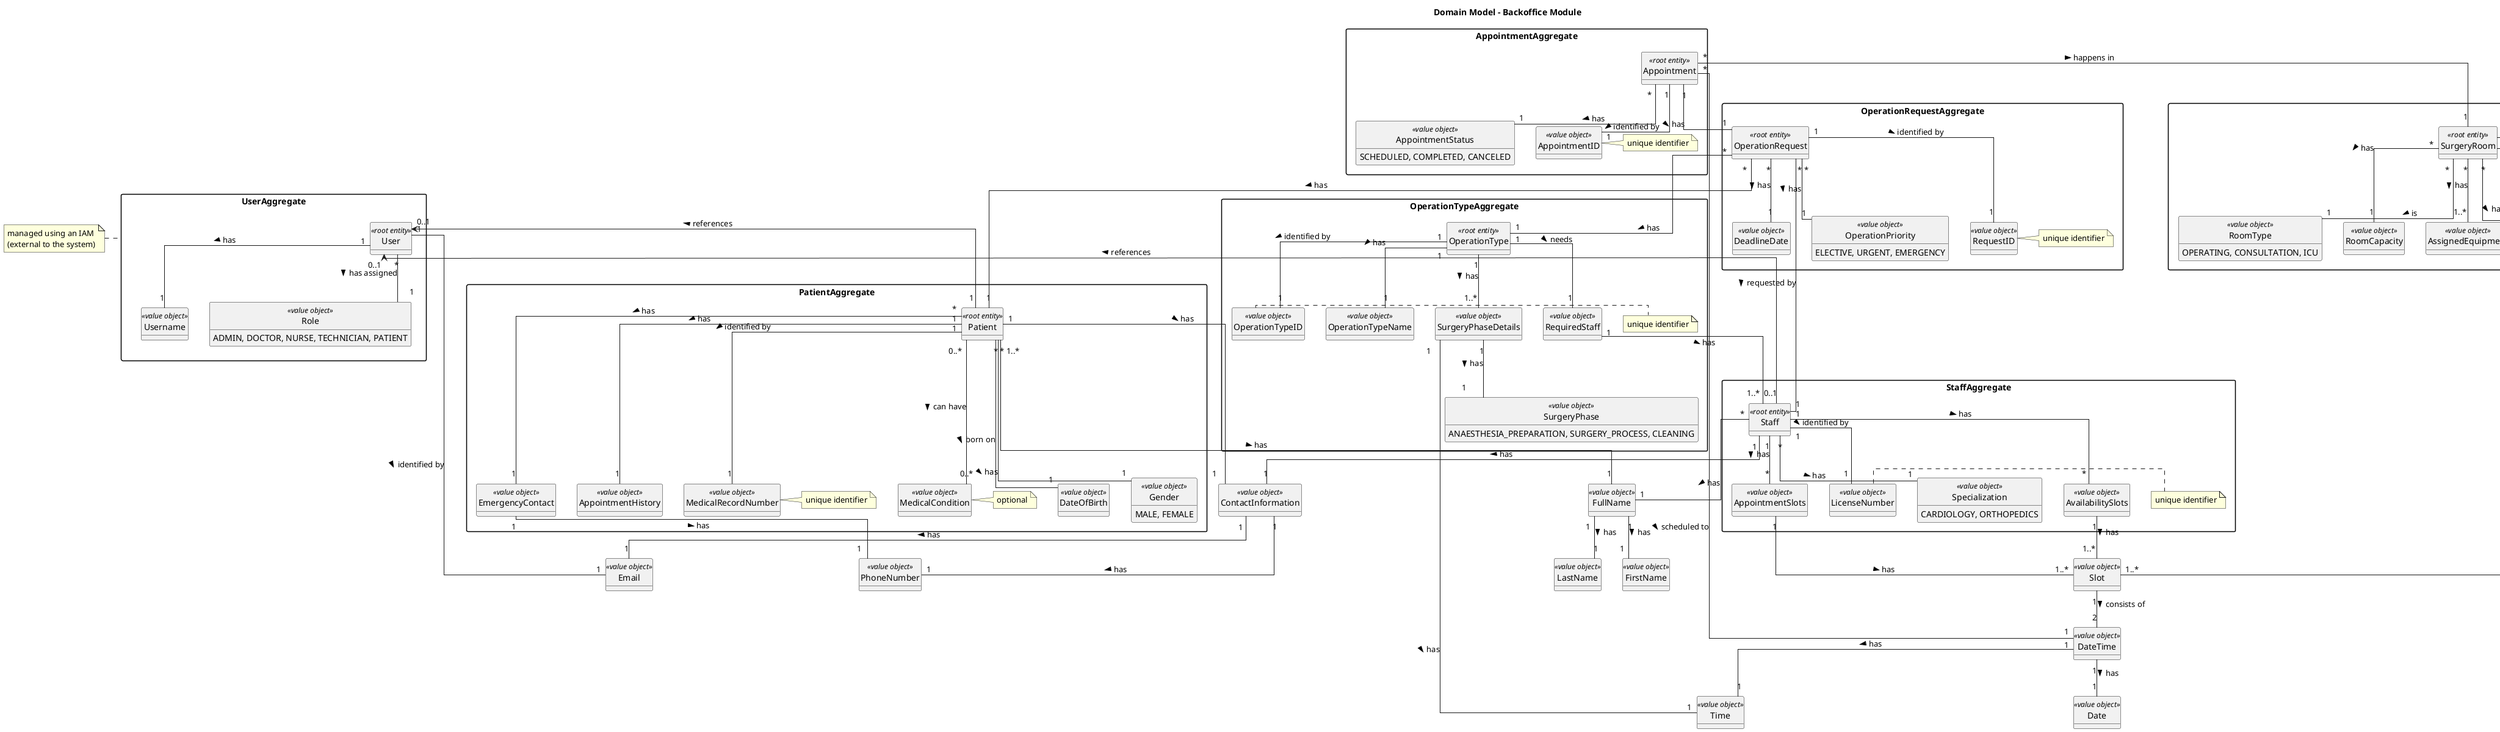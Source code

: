 @startuml domain-model-backoffice-module

skinparam packageStyle rectangle
skinparam shadowing false
skinparam classAttributeIconSize 0
skinparam linetype ortho

left to right direction
top to bottom direction


hide methods
hide circle

title Domain Model - Backoffice Module

package UserAggregate {
  class User <<root entity>>
  class Username <<value object>>
  class Role <<value object>> {
    ADMIN, DOCTOR, NURSE, TECHNICIAN, PATIENT
  }
}
note left of UserAggregate: managed using an IAM\n(external to the system)

package PatientAggregate {
  class Patient <<root entity>>
  class DateOfBirth <<value object>>
  class Gender <<value object>> {
    MALE, FEMALE
  }
  class MedicalRecordNumber <<value object>>
  note right of MedicalRecordNumber: unique identifier
  class MedicalCondition <<value object>>
  note right of MedicalCondition: optional
  class EmergencyContact <<value object>>
  class AppointmentHistory <<value object>>
}

package StaffAggregate {
  class Staff <<root entity>>
  class LicenseNumber <<value object>>
  note right of LicenseNumber: unique identifier
  class Specialization <<value object>> {
    CARDIOLOGY, ORTHOPEDICS
  }
  'TODO: REVIEW
  class AvailabilitySlots <<value object>>
  class AppointmentSlots <<value object>>
}

package OperationRequestAggregate {
  class OperationRequest <<root entity>>
  class RequestID <<value object>>
  note right of RequestID: unique identifier
  class DeadlineDate <<value object>>
  class OperationPriority <<value object>> {
    ELECTIVE, URGENT, EMERGENCY
  }
}

package OperationTypeAggregate {
  class OperationType <<root entity>>
  class OperationTypeID <<value object>>
  note right of OperationTypeID: unique identifier
  class OperationTypeName <<value object>>
  class RequiredStaff <<value object>>
  class SurgeryPhaseDetails <<value object>>
  class SurgeryPhase <<value object>> {
    ANAESTHESIA_PREPARATION, SURGERY_PROCESS, CLEANING
  }
}

package AppointmentAggregate {
  class Appointment <<root entity>>
  class AppointmentID <<value object>>
  note right of AppointmentID: unique identifier
  class AppointmentStatus <<value object>> {
    SCHEDULED, COMPLETED, CANCELED
  }  
}

package SurgeryRoomAggregate {
  class SurgeryRoom <<root entity>>
  class SurgeryRoomID <<value object>>
  note right of SurgeryRoomID: unique identifier
  class RoomType <<value object>> {
    OPERATING, CONSULTATION, ICU
  }
  class RoomCapacity <<value object>>
  class AssignedEquipment <<value object>>
  class RoomStatus <<value object>> {
    AVAILABLE, OCCUPIED, UNDER_MAINTENANCE
  }
  class MaintenanceSlots <<value object>>
}

class FullName <<value object>>
class FirstName <<value object>>
class LastName <<value object>>
class ContactInformation <<value object>>
class PhoneNumber <<value object>>
class Email <<value object>>
class DateTime <<value object>>
class Date <<value object>>
class Time <<value object>>
class Slot <<value object>>

FullName "1" -- "1" FirstName : > has
FullName "1" -- "1" LastName : > has
ContactInformation "1" -- "1" PhoneNumber : > has
ContactInformation "1" -- "1" Email : > has
EmergencyContact "1" -- "1" PhoneNumber : > has
DateTime "1" -- "1" Date : > has
DateTime "1" -- "1" Time : > has
Slot "1" -- "2" DateTime : > consists of
RequiredStaff "1" -- "1..*" Staff : > has
MaintenanceSlots "1" -- "1..*" Slot : > has
AvailabilitySlots "1" -- "1..*" Slot : > has
AppointmentSlots "1" -- "1..*" Slot : > has

User "1" -- "1" Username : > has
User "1" -- "1" Email : > identified by
User "*" -- "1" Role : > has assigned

User "0..1" <-- "0..1" Staff : < references
User "0..1" <-- "1" Patient : < references

Patient "1..*" --- "1" FullName : > has
Patient "*" --- "1" DateOfBirth : > born on
Patient "*" --- "1" Gender : > has
Patient "1" --- "1" MedicalRecordNumber : > identified by
Patient "1" --- "1" ContactInformation : > has
Patient "0..*" --- "0..*" MedicalCondition : > can have
Patient "*" ---"1" EmergencyContact : > has
Patient "1" --- "1" AppointmentHistory : > has

Staff "*" -- "1" FullName : > has
Staff "1" -- "1" LicenseNumber : > identified by
Staff "*" -- "1" Specialization : > has
Staff "1" -- "1" ContactInformation : > has
Staff "1" -- "*" AvailabilitySlots : > has
Staff "1" -- "*" AppointmentSlots : > has

OperationRequest "1" -- "1" RequestID : > identified by
OperationRequest "*" -- "1" Patient : > has
OperationRequest "*" -- "1" Staff : > requested by
OperationRequest "*" -- "1" OperationType : > has
OperationRequest "*" -- "1" DeadlineDate : > has
OperationRequest "*" -- "1" OperationPriority : > has

OperationType "1" -- "1" OperationTypeID : > identified by
OperationType "1" -- "1" OperationTypeName : > has
OperationType "1" -- "1" RequiredStaff : > needs
OperationType "1" -- "1..*" SurgeryPhaseDetails : > has
SurgeryPhaseDetails "1" -- "1" SurgeryPhase : > has
SurgeryPhaseDetails "1" -- "1" Time : > has

Appointment "1" -- "1" AppointmentID : > identified by
Appointment "1" -- "1" OperationRequest : > has
Appointment "*" -- "1" DateTime : > scheduled to
Appointment "*" -- "1" AppointmentStatus : > has
Appointment "*" -- "1" SurgeryRoom : > happens in

SurgeryRoom "1" -- "1" SurgeryRoomID : > identified by
SurgeryRoom "*" -- "1" RoomType : > is
SurgeryRoom "*" -- "1" RoomCapacity : > has
'REVIEW MUITOS PARA MUITOS
SurgeryRoom "*" -- "1..*" AssignedEquipment : > has
SurgeryRoom "*" -- "1" RoomStatus : > has
SurgeryRoom "*" -- "*" MaintenanceSlots : > has 

@enduml